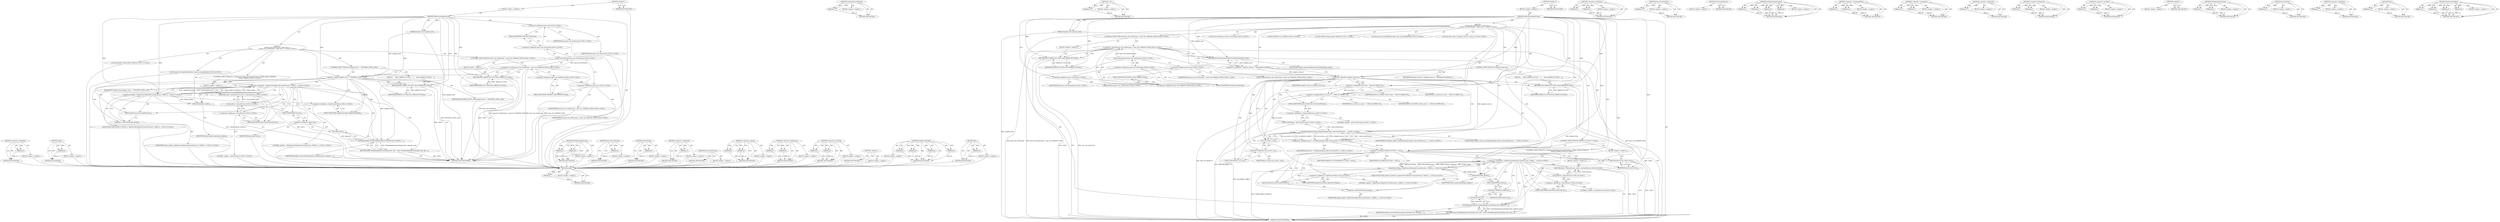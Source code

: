 digraph "Get" {
vulnerable_188 [label=<(METHOD,token)>];
vulnerable_189 [label=<(PARAM,p1)>];
vulnerable_190 [label=<(BLOCK,&lt;empty&gt;,&lt;empty&gt;)>];
vulnerable_191 [label=<(METHOD_RETURN,ANY)>];
vulnerable_141 [label=<(METHOD,GetIntegrityLevelString)>];
vulnerable_142 [label=<(PARAM,p1)>];
vulnerable_143 [label=<(BLOCK,&lt;empty&gt;,&lt;empty&gt;)>];
vulnerable_144 [label=<(METHOD_RETURN,ANY)>];
vulnerable_164 [label=<(METHOD,c_str)>];
vulnerable_165 [label=<(PARAM,p1)>];
vulnerable_166 [label=<(BLOCK,&lt;empty&gt;,&lt;empty&gt;)>];
vulnerable_167 [label=<(METHOD_RETURN,ANY)>];
vulnerable_6 [label=<(METHOD,&lt;global&gt;)<SUB>1</SUB>>];
vulnerable_7 [label=<(BLOCK,&lt;empty&gt;,&lt;empty&gt;)<SUB>1</SUB>>];
vulnerable_8 [label=<(METHOD,SetProcessIntegrityLevel)<SUB>1</SUB>>];
vulnerable_9 [label=<(PARAM,IntegrityLevel integrity_level)<SUB>1</SUB>>];
vulnerable_10 [label="<(BLOCK,{
   if (base::win::GetVersion() &lt; base::win::V...,{
   if (base::win::GetVersion() &lt; base::win::V...)<SUB>1</SUB>>"];
vulnerable_11 [label="<(CONTROL_STRUCTURE,IF,if (base::win::GetVersion() &lt; base::win::VERSION_VISTA))<SUB>2</SUB>>"];
vulnerable_12 [label="<(&lt;operator&gt;.lessThan,base::win::GetVersion() &lt; base::win::VERSION_VISTA)<SUB>2</SUB>>"];
vulnerable_13 [label="<(base.win.GetVersion,base::win::GetVersion())<SUB>2</SUB>>"];
vulnerable_14 [label="<(&lt;operator&gt;.fieldAccess,base::win::GetVersion)<SUB>2</SUB>>"];
vulnerable_15 [label="<(&lt;operator&gt;.fieldAccess,base::win)<SUB>2</SUB>>"];
vulnerable_16 [label="<(IDENTIFIER,base,base::win::GetVersion())<SUB>2</SUB>>"];
vulnerable_17 [label="<(IDENTIFIER,win,base::win::GetVersion())<SUB>2</SUB>>"];
vulnerable_18 [label=<(FIELD_IDENTIFIER,GetVersion,GetVersion)<SUB>2</SUB>>];
vulnerable_19 [label="<(&lt;operator&gt;.fieldAccess,base::win::VERSION_VISTA)<SUB>2</SUB>>"];
vulnerable_20 [label="<(&lt;operator&gt;.fieldAccess,base::win)<SUB>2</SUB>>"];
vulnerable_21 [label="<(IDENTIFIER,base,base::win::GetVersion() &lt; base::win::VERSION_VISTA)<SUB>2</SUB>>"];
vulnerable_22 [label="<(IDENTIFIER,win,base::win::GetVersion() &lt; base::win::VERSION_VISTA)<SUB>2</SUB>>"];
vulnerable_23 [label=<(FIELD_IDENTIFIER,VERSION_VISTA,VERSION_VISTA)<SUB>2</SUB>>];
vulnerable_24 [label=<(BLOCK,&lt;empty&gt;,&lt;empty&gt;)<SUB>3</SUB>>];
vulnerable_25 [label=<(RETURN,return ERROR_SUCCESS;,return ERROR_SUCCESS;)<SUB>3</SUB>>];
vulnerable_26 [label=<(IDENTIFIER,ERROR_SUCCESS,return ERROR_SUCCESS;)<SUB>3</SUB>>];
vulnerable_27 [label="<(LOCAL,const wchar_t* integrity_level_str: wchar_t*)<SUB>5</SUB>>"];
vulnerable_28 [label=<(&lt;operator&gt;.assignment,* integrity_level_str = GetIntegrityLevelString...)<SUB>5</SUB>>];
vulnerable_29 [label=<(IDENTIFIER,integrity_level_str,* integrity_level_str = GetIntegrityLevelString...)<SUB>5</SUB>>];
vulnerable_30 [label=<(GetIntegrityLevelString,GetIntegrityLevelString(integrity_level))<SUB>5</SUB>>];
vulnerable_31 [label=<(IDENTIFIER,integrity_level,GetIntegrityLevelString(integrity_level))<SUB>5</SUB>>];
vulnerable_32 [label=<(CONTROL_STRUCTURE,IF,if (!integrity_level_str))<SUB>6</SUB>>];
vulnerable_33 [label=<(&lt;operator&gt;.logicalNot,!integrity_level_str)<SUB>6</SUB>>];
vulnerable_34 [label=<(IDENTIFIER,integrity_level_str,!integrity_level_str)<SUB>6</SUB>>];
vulnerable_35 [label=<(BLOCK,{
     return ERROR_SUCCESS;
   },{
     return ERROR_SUCCESS;
   })<SUB>6</SUB>>];
vulnerable_36 [label=<(RETURN,return ERROR_SUCCESS;,return ERROR_SUCCESS;)<SUB>7</SUB>>];
vulnerable_37 [label=<(IDENTIFIER,ERROR_SUCCESS,return ERROR_SUCCESS;)<SUB>7</SUB>>];
vulnerable_38 [label="<(LOCAL,std.wstring ace_access: std.wstring)<SUB>10</SUB>>"];
vulnerable_39 [label=<(&lt;operator&gt;.assignment,ace_access = SDDL_NO_READ_UP)<SUB>10</SUB>>];
vulnerable_40 [label=<(IDENTIFIER,ace_access,ace_access = SDDL_NO_READ_UP)<SUB>10</SUB>>];
vulnerable_41 [label=<(IDENTIFIER,SDDL_NO_READ_UP,ace_access = SDDL_NO_READ_UP)<SUB>10</SUB>>];
vulnerable_42 [label=<(&lt;operator&gt;.assignmentPlus,ace_access += SDDL_NO_WRITE_UP)<SUB>11</SUB>>];
vulnerable_43 [label=<(IDENTIFIER,ace_access,ace_access += SDDL_NO_WRITE_UP)<SUB>11</SUB>>];
vulnerable_44 [label=<(IDENTIFIER,SDDL_NO_WRITE_UP,ace_access += SDDL_NO_WRITE_UP)<SUB>11</SUB>>];
vulnerable_45 [label="<(LOCAL,DWORD error: DWORD)<SUB>12</SUB>>"];
vulnerable_46 [label="<(&lt;operator&gt;.assignment,error = SetObjectIntegrityLabel(::GetCurrentPro...)<SUB>12</SUB>>"];
vulnerable_47 [label="<(IDENTIFIER,error,error = SetObjectIntegrityLabel(::GetCurrentPro...)<SUB>12</SUB>>"];
vulnerable_48 [label="<(SetObjectIntegrityLabel,SetObjectIntegrityLabel(::GetCurrentProcess(), ...)<SUB>12</SUB>>"];
vulnerable_49 [label="<(GetCurrentProcess,::GetCurrentProcess())<SUB>12</SUB>>"];
vulnerable_50 [label="<(&lt;operator&gt;.fieldAccess,::GetCurrentProcess)<SUB>12</SUB>>"];
vulnerable_51 [label="<(LITERAL,&lt;global&gt;,::GetCurrentProcess())<SUB>12</SUB>>"];
vulnerable_52 [label=<(FIELD_IDENTIFIER,GetCurrentProcess,GetCurrentProcess)<SUB>12</SUB>>];
vulnerable_53 [label="<(IDENTIFIER,SE_KERNEL_OBJECT,SetObjectIntegrityLabel(::GetCurrentProcess(), ...)<SUB>12</SUB>>"];
vulnerable_54 [label=<(c_str,ace_access.c_str())<SUB>13</SUB>>];
vulnerable_55 [label=<(&lt;operator&gt;.fieldAccess,ace_access.c_str)<SUB>13</SUB>>];
vulnerable_56 [label=<(IDENTIFIER,ace_access,ace_access.c_str())<SUB>13</SUB>>];
vulnerable_57 [label=<(FIELD_IDENTIFIER,c_str,c_str)<SUB>13</SUB>>];
vulnerable_58 [label="<(IDENTIFIER,integrity_level_str,SetObjectIntegrityLabel(::GetCurrentProcess(), ...)<SUB>14</SUB>>"];
vulnerable_59 [label=<(CONTROL_STRUCTURE,IF,if (ERROR_SUCCESS != error))<SUB>15</SUB>>];
vulnerable_60 [label=<(&lt;operator&gt;.notEquals,ERROR_SUCCESS != error)<SUB>15</SUB>>];
vulnerable_61 [label=<(IDENTIFIER,ERROR_SUCCESS,ERROR_SUCCESS != error)<SUB>15</SUB>>];
vulnerable_62 [label=<(IDENTIFIER,error,ERROR_SUCCESS != error)<SUB>15</SUB>>];
vulnerable_63 [label=<(BLOCK,&lt;empty&gt;,&lt;empty&gt;)<SUB>16</SUB>>];
vulnerable_64 [label=<(RETURN,return error;,return error;)<SUB>16</SUB>>];
vulnerable_65 [label=<(IDENTIFIER,error,return error;)<SUB>16</SUB>>];
vulnerable_66 [label="<(LOCAL,HANDLE token_handle: HANDLE)<SUB>17</SUB>>"];
vulnerable_67 [label="<(CONTROL_STRUCTURE,IF,if (!::OpenProcessToken(GetCurrentProcess(), TOKEN_ADJUST_DEFAULT,
                           &amp;token_handle)))<SUB>18</SUB>>"];
vulnerable_68 [label="<(&lt;operator&gt;.logicalNot,!::OpenProcessToken(GetCurrentProcess(), TOKEN_...)<SUB>18</SUB>>"];
vulnerable_69 [label="<(OpenProcessToken,::OpenProcessToken(GetCurrentProcess(), TOKEN_A...)<SUB>18</SUB>>"];
vulnerable_70 [label="<(&lt;operator&gt;.fieldAccess,::OpenProcessToken)<SUB>18</SUB>>"];
vulnerable_71 [label="<(LITERAL,&lt;global&gt;,::OpenProcessToken(GetCurrentProcess(), TOKEN_A...)<SUB>18</SUB>>"];
vulnerable_72 [label=<(FIELD_IDENTIFIER,OpenProcessToken,OpenProcessToken)<SUB>18</SUB>>];
vulnerable_73 [label=<(GetCurrentProcess,GetCurrentProcess())<SUB>18</SUB>>];
vulnerable_74 [label="<(IDENTIFIER,TOKEN_ADJUST_DEFAULT,::OpenProcessToken(GetCurrentProcess(), TOKEN_A...)<SUB>18</SUB>>"];
vulnerable_75 [label=<(&lt;operator&gt;.addressOf,&amp;token_handle)<SUB>19</SUB>>];
vulnerable_76 [label="<(IDENTIFIER,token_handle,::OpenProcessToken(GetCurrentProcess(), TOKEN_A...)<SUB>19</SUB>>"];
vulnerable_77 [label=<(BLOCK,&lt;empty&gt;,&lt;empty&gt;)<SUB>20</SUB>>];
vulnerable_78 [label="<(RETURN,return ::GetLastError();,return ::GetLastError();)<SUB>20</SUB>>"];
vulnerable_79 [label="<(GetLastError,::GetLastError())<SUB>20</SUB>>"];
vulnerable_80 [label="<(&lt;operator&gt;.fieldAccess,::GetLastError)<SUB>20</SUB>>"];
vulnerable_81 [label="<(LITERAL,&lt;global&gt;,::GetLastError())<SUB>20</SUB>>"];
vulnerable_82 [label=<(FIELD_IDENTIFIER,GetLastError,GetLastError)<SUB>20</SUB>>];
vulnerable_83 [label="<(LOCAL,base.win.ScopedHandle token: base.win.ScopedHandle)<SUB>22</SUB>>"];
vulnerable_84 [label=<(token,token(token_handle))<SUB>22</SUB>>];
vulnerable_85 [label=<(IDENTIFIER,token_handle,token(token_handle))<SUB>22</SUB>>];
vulnerable_86 [label=<(RETURN,return SetTokenIntegrityLevel(token.Get(), inte...,return SetTokenIntegrityLevel(token.Get(), inte...)<SUB>24</SUB>>];
vulnerable_87 [label=<(SetTokenIntegrityLevel,SetTokenIntegrityLevel(token.Get(), integrity_l...)<SUB>24</SUB>>];
vulnerable_88 [label=<(Get,token.Get())<SUB>24</SUB>>];
vulnerable_89 [label=<(&lt;operator&gt;.fieldAccess,token.Get)<SUB>24</SUB>>];
vulnerable_90 [label=<(IDENTIFIER,token,token.Get())<SUB>24</SUB>>];
vulnerable_91 [label=<(FIELD_IDENTIFIER,Get,Get)<SUB>24</SUB>>];
vulnerable_92 [label=<(IDENTIFIER,integrity_level,SetTokenIntegrityLevel(token.Get(), integrity_l...)<SUB>24</SUB>>];
vulnerable_93 [label=<(METHOD_RETURN,DWORD)<SUB>1</SUB>>];
vulnerable_95 [label=<(METHOD_RETURN,ANY)<SUB>1</SUB>>];
vulnerable_168 [label=<(METHOD,&lt;operator&gt;.notEquals)>];
vulnerable_169 [label=<(PARAM,p1)>];
vulnerable_170 [label=<(PARAM,p2)>];
vulnerable_171 [label=<(BLOCK,&lt;empty&gt;,&lt;empty&gt;)>];
vulnerable_172 [label=<(METHOD_RETURN,ANY)>];
vulnerable_127 [label=<(METHOD,base.win.GetVersion)>];
vulnerable_128 [label=<(PARAM,p1)>];
vulnerable_129 [label=<(BLOCK,&lt;empty&gt;,&lt;empty&gt;)>];
vulnerable_130 [label=<(METHOD_RETURN,ANY)>];
vulnerable_161 [label=<(METHOD,GetCurrentProcess)>];
vulnerable_162 [label=<(BLOCK,&lt;empty&gt;,&lt;empty&gt;)>];
vulnerable_163 [label=<(METHOD_RETURN,ANY)>];
vulnerable_154 [label=<(METHOD,SetObjectIntegrityLabel)>];
vulnerable_155 [label=<(PARAM,p1)>];
vulnerable_156 [label=<(PARAM,p2)>];
vulnerable_157 [label=<(PARAM,p3)>];
vulnerable_158 [label=<(PARAM,p4)>];
vulnerable_159 [label=<(BLOCK,&lt;empty&gt;,&lt;empty&gt;)>];
vulnerable_160 [label=<(METHOD_RETURN,ANY)>];
vulnerable_149 [label=<(METHOD,&lt;operator&gt;.assignmentPlus)>];
vulnerable_150 [label=<(PARAM,p1)>];
vulnerable_151 [label=<(PARAM,p2)>];
vulnerable_152 [label=<(BLOCK,&lt;empty&gt;,&lt;empty&gt;)>];
vulnerable_153 [label=<(METHOD_RETURN,ANY)>];
vulnerable_136 [label=<(METHOD,&lt;operator&gt;.assignment)>];
vulnerable_137 [label=<(PARAM,p1)>];
vulnerable_138 [label=<(PARAM,p2)>];
vulnerable_139 [label=<(BLOCK,&lt;empty&gt;,&lt;empty&gt;)>];
vulnerable_140 [label=<(METHOD_RETURN,ANY)>];
vulnerable_180 [label=<(METHOD,&lt;operator&gt;.addressOf)>];
vulnerable_181 [label=<(PARAM,p1)>];
vulnerable_182 [label=<(BLOCK,&lt;empty&gt;,&lt;empty&gt;)>];
vulnerable_183 [label=<(METHOD_RETURN,ANY)>];
vulnerable_131 [label=<(METHOD,&lt;operator&gt;.fieldAccess)>];
vulnerable_132 [label=<(PARAM,p1)>];
vulnerable_133 [label=<(PARAM,p2)>];
vulnerable_134 [label=<(BLOCK,&lt;empty&gt;,&lt;empty&gt;)>];
vulnerable_135 [label=<(METHOD_RETURN,ANY)>];
vulnerable_122 [label=<(METHOD,&lt;operator&gt;.lessThan)>];
vulnerable_123 [label=<(PARAM,p1)>];
vulnerable_124 [label=<(PARAM,p2)>];
vulnerable_125 [label=<(BLOCK,&lt;empty&gt;,&lt;empty&gt;)>];
vulnerable_126 [label=<(METHOD_RETURN,ANY)>];
vulnerable_116 [label=<(METHOD,&lt;global&gt;)<SUB>1</SUB>>];
vulnerable_117 [label=<(BLOCK,&lt;empty&gt;,&lt;empty&gt;)>];
vulnerable_118 [label=<(METHOD_RETURN,ANY)>];
vulnerable_192 [label=<(METHOD,SetTokenIntegrityLevel)>];
vulnerable_193 [label=<(PARAM,p1)>];
vulnerable_194 [label=<(PARAM,p2)>];
vulnerable_195 [label=<(BLOCK,&lt;empty&gt;,&lt;empty&gt;)>];
vulnerable_196 [label=<(METHOD_RETURN,ANY)>];
vulnerable_184 [label=<(METHOD,GetLastError)>];
vulnerable_185 [label=<(PARAM,p1)>];
vulnerable_186 [label=<(BLOCK,&lt;empty&gt;,&lt;empty&gt;)>];
vulnerable_187 [label=<(METHOD_RETURN,ANY)>];
vulnerable_145 [label=<(METHOD,&lt;operator&gt;.logicalNot)>];
vulnerable_146 [label=<(PARAM,p1)>];
vulnerable_147 [label=<(BLOCK,&lt;empty&gt;,&lt;empty&gt;)>];
vulnerable_148 [label=<(METHOD_RETURN,ANY)>];
vulnerable_197 [label=<(METHOD,Get)>];
vulnerable_198 [label=<(PARAM,p1)>];
vulnerable_199 [label=<(BLOCK,&lt;empty&gt;,&lt;empty&gt;)>];
vulnerable_200 [label=<(METHOD_RETURN,ANY)>];
vulnerable_173 [label=<(METHOD,OpenProcessToken)>];
vulnerable_174 [label=<(PARAM,p1)>];
vulnerable_175 [label=<(PARAM,p2)>];
vulnerable_176 [label=<(PARAM,p3)>];
vulnerable_177 [label=<(PARAM,p4)>];
vulnerable_178 [label=<(BLOCK,&lt;empty&gt;,&lt;empty&gt;)>];
vulnerable_179 [label=<(METHOD_RETURN,ANY)>];
fixed_105 [label=<(METHOD,&lt;operator&gt;.logicalNot)>];
fixed_106 [label=<(PARAM,p1)>];
fixed_107 [label=<(BLOCK,&lt;empty&gt;,&lt;empty&gt;)>];
fixed_108 [label=<(METHOD_RETURN,ANY)>];
fixed_127 [label=<(METHOD,token)>];
fixed_128 [label=<(PARAM,p1)>];
fixed_129 [label=<(BLOCK,&lt;empty&gt;,&lt;empty&gt;)>];
fixed_130 [label=<(METHOD_RETURN,ANY)>];
fixed_6 [label=<(METHOD,&lt;global&gt;)<SUB>1</SUB>>];
fixed_7 [label=<(BLOCK,&lt;empty&gt;,&lt;empty&gt;)<SUB>1</SUB>>];
fixed_8 [label=<(METHOD,SetProcessIntegrityLevel)<SUB>1</SUB>>];
fixed_9 [label=<(PARAM,IntegrityLevel integrity_level)<SUB>1</SUB>>];
fixed_10 [label="<(BLOCK,{
   if (base::win::GetVersion() &lt; base::win::V...,{
   if (base::win::GetVersion() &lt; base::win::V...)<SUB>1</SUB>>"];
fixed_11 [label="<(CONTROL_STRUCTURE,IF,if (base::win::GetVersion() &lt; base::win::VERSION_VISTA))<SUB>2</SUB>>"];
fixed_12 [label="<(&lt;operator&gt;.lessThan,base::win::GetVersion() &lt; base::win::VERSION_VISTA)<SUB>2</SUB>>"];
fixed_13 [label="<(base.win.GetVersion,base::win::GetVersion())<SUB>2</SUB>>"];
fixed_14 [label="<(&lt;operator&gt;.fieldAccess,base::win::GetVersion)<SUB>2</SUB>>"];
fixed_15 [label="<(&lt;operator&gt;.fieldAccess,base::win)<SUB>2</SUB>>"];
fixed_16 [label="<(IDENTIFIER,base,base::win::GetVersion())<SUB>2</SUB>>"];
fixed_17 [label="<(IDENTIFIER,win,base::win::GetVersion())<SUB>2</SUB>>"];
fixed_18 [label=<(FIELD_IDENTIFIER,GetVersion,GetVersion)<SUB>2</SUB>>];
fixed_19 [label="<(&lt;operator&gt;.fieldAccess,base::win::VERSION_VISTA)<SUB>2</SUB>>"];
fixed_20 [label="<(&lt;operator&gt;.fieldAccess,base::win)<SUB>2</SUB>>"];
fixed_21 [label="<(IDENTIFIER,base,base::win::GetVersion() &lt; base::win::VERSION_VISTA)<SUB>2</SUB>>"];
fixed_22 [label="<(IDENTIFIER,win,base::win::GetVersion() &lt; base::win::VERSION_VISTA)<SUB>2</SUB>>"];
fixed_23 [label=<(FIELD_IDENTIFIER,VERSION_VISTA,VERSION_VISTA)<SUB>2</SUB>>];
fixed_24 [label=<(BLOCK,&lt;empty&gt;,&lt;empty&gt;)<SUB>3</SUB>>];
fixed_25 [label=<(RETURN,return ERROR_SUCCESS;,return ERROR_SUCCESS;)<SUB>3</SUB>>];
fixed_26 [label=<(IDENTIFIER,ERROR_SUCCESS,return ERROR_SUCCESS;)<SUB>3</SUB>>];
fixed_27 [label=<(CONTROL_STRUCTURE,IF,if (integrity_level == INTEGRITY_LEVEL_LAST))<SUB>7</SUB>>];
fixed_28 [label=<(&lt;operator&gt;.equals,integrity_level == INTEGRITY_LEVEL_LAST)<SUB>7</SUB>>];
fixed_29 [label=<(IDENTIFIER,integrity_level,integrity_level == INTEGRITY_LEVEL_LAST)<SUB>7</SUB>>];
fixed_30 [label=<(IDENTIFIER,INTEGRITY_LEVEL_LAST,integrity_level == INTEGRITY_LEVEL_LAST)<SUB>7</SUB>>];
fixed_31 [label=<(BLOCK,{
     return ERROR_SUCCESS;
   },{
     return ERROR_SUCCESS;
   })<SUB>7</SUB>>];
fixed_32 [label=<(RETURN,return ERROR_SUCCESS;,return ERROR_SUCCESS;)<SUB>8</SUB>>];
fixed_33 [label=<(IDENTIFIER,ERROR_SUCCESS,return ERROR_SUCCESS;)<SUB>8</SUB>>];
fixed_34 [label="<(LOCAL,HANDLE token_handle: HANDLE)<SUB>11</SUB>>"];
fixed_35 [label="<(CONTROL_STRUCTURE,IF,if (!::OpenProcessToken(GetCurrentProcess(), TOKEN_ADJUST_DEFAULT,
                           &amp;token_handle)))<SUB>12</SUB>>"];
fixed_36 [label="<(&lt;operator&gt;.logicalNot,!::OpenProcessToken(GetCurrentProcess(), TOKEN_...)<SUB>12</SUB>>"];
fixed_37 [label="<(OpenProcessToken,::OpenProcessToken(GetCurrentProcess(), TOKEN_A...)<SUB>12</SUB>>"];
fixed_38 [label="<(&lt;operator&gt;.fieldAccess,::OpenProcessToken)<SUB>12</SUB>>"];
fixed_39 [label="<(LITERAL,&lt;global&gt;,::OpenProcessToken(GetCurrentProcess(), TOKEN_A...)<SUB>12</SUB>>"];
fixed_40 [label=<(FIELD_IDENTIFIER,OpenProcessToken,OpenProcessToken)<SUB>12</SUB>>];
fixed_41 [label=<(GetCurrentProcess,GetCurrentProcess())<SUB>12</SUB>>];
fixed_42 [label="<(IDENTIFIER,TOKEN_ADJUST_DEFAULT,::OpenProcessToken(GetCurrentProcess(), TOKEN_A...)<SUB>12</SUB>>"];
fixed_43 [label=<(&lt;operator&gt;.addressOf,&amp;token_handle)<SUB>13</SUB>>];
fixed_44 [label="<(IDENTIFIER,token_handle,::OpenProcessToken(GetCurrentProcess(), TOKEN_A...)<SUB>13</SUB>>"];
fixed_45 [label=<(BLOCK,&lt;empty&gt;,&lt;empty&gt;)<SUB>14</SUB>>];
fixed_46 [label="<(RETURN,return ::GetLastError();,return ::GetLastError();)<SUB>14</SUB>>"];
fixed_47 [label="<(GetLastError,::GetLastError())<SUB>14</SUB>>"];
fixed_48 [label="<(&lt;operator&gt;.fieldAccess,::GetLastError)<SUB>14</SUB>>"];
fixed_49 [label="<(LITERAL,&lt;global&gt;,::GetLastError())<SUB>14</SUB>>"];
fixed_50 [label=<(FIELD_IDENTIFIER,GetLastError,GetLastError)<SUB>14</SUB>>];
fixed_51 [label="<(LOCAL,base.win.ScopedHandle token: base.win.ScopedHandle)<SUB>16</SUB>>"];
fixed_52 [label=<(token,token(token_handle))<SUB>16</SUB>>];
fixed_53 [label=<(IDENTIFIER,token_handle,token(token_handle))<SUB>16</SUB>>];
fixed_54 [label=<(RETURN,return SetTokenIntegrityLevel(token.Get(), inte...,return SetTokenIntegrityLevel(token.Get(), inte...)<SUB>18</SUB>>];
fixed_55 [label=<(SetTokenIntegrityLevel,SetTokenIntegrityLevel(token.Get(), integrity_l...)<SUB>18</SUB>>];
fixed_56 [label=<(Get,token.Get())<SUB>18</SUB>>];
fixed_57 [label=<(&lt;operator&gt;.fieldAccess,token.Get)<SUB>18</SUB>>];
fixed_58 [label=<(IDENTIFIER,token,token.Get())<SUB>18</SUB>>];
fixed_59 [label=<(FIELD_IDENTIFIER,Get,Get)<SUB>18</SUB>>];
fixed_60 [label=<(IDENTIFIER,integrity_level,SetTokenIntegrityLevel(token.Get(), integrity_l...)<SUB>18</SUB>>];
fixed_61 [label=<(METHOD_RETURN,DWORD)<SUB>1</SUB>>];
fixed_63 [label=<(METHOD_RETURN,ANY)<SUB>1</SUB>>];
fixed_131 [label=<(METHOD,SetTokenIntegrityLevel)>];
fixed_132 [label=<(PARAM,p1)>];
fixed_133 [label=<(PARAM,p2)>];
fixed_134 [label=<(BLOCK,&lt;empty&gt;,&lt;empty&gt;)>];
fixed_135 [label=<(METHOD_RETURN,ANY)>];
fixed_91 [label=<(METHOD,base.win.GetVersion)>];
fixed_92 [label=<(PARAM,p1)>];
fixed_93 [label=<(BLOCK,&lt;empty&gt;,&lt;empty&gt;)>];
fixed_94 [label=<(METHOD_RETURN,ANY)>];
fixed_123 [label=<(METHOD,GetLastError)>];
fixed_124 [label=<(PARAM,p1)>];
fixed_125 [label=<(BLOCK,&lt;empty&gt;,&lt;empty&gt;)>];
fixed_126 [label=<(METHOD_RETURN,ANY)>];
fixed_119 [label=<(METHOD,&lt;operator&gt;.addressOf)>];
fixed_120 [label=<(PARAM,p1)>];
fixed_121 [label=<(BLOCK,&lt;empty&gt;,&lt;empty&gt;)>];
fixed_122 [label=<(METHOD_RETURN,ANY)>];
fixed_116 [label=<(METHOD,GetCurrentProcess)>];
fixed_117 [label=<(BLOCK,&lt;empty&gt;,&lt;empty&gt;)>];
fixed_118 [label=<(METHOD_RETURN,ANY)>];
fixed_100 [label=<(METHOD,&lt;operator&gt;.equals)>];
fixed_101 [label=<(PARAM,p1)>];
fixed_102 [label=<(PARAM,p2)>];
fixed_103 [label=<(BLOCK,&lt;empty&gt;,&lt;empty&gt;)>];
fixed_104 [label=<(METHOD_RETURN,ANY)>];
fixed_95 [label=<(METHOD,&lt;operator&gt;.fieldAccess)>];
fixed_96 [label=<(PARAM,p1)>];
fixed_97 [label=<(PARAM,p2)>];
fixed_98 [label=<(BLOCK,&lt;empty&gt;,&lt;empty&gt;)>];
fixed_99 [label=<(METHOD_RETURN,ANY)>];
fixed_86 [label=<(METHOD,&lt;operator&gt;.lessThan)>];
fixed_87 [label=<(PARAM,p1)>];
fixed_88 [label=<(PARAM,p2)>];
fixed_89 [label=<(BLOCK,&lt;empty&gt;,&lt;empty&gt;)>];
fixed_90 [label=<(METHOD_RETURN,ANY)>];
fixed_80 [label=<(METHOD,&lt;global&gt;)<SUB>1</SUB>>];
fixed_81 [label=<(BLOCK,&lt;empty&gt;,&lt;empty&gt;)>];
fixed_82 [label=<(METHOD_RETURN,ANY)>];
fixed_109 [label=<(METHOD,OpenProcessToken)>];
fixed_110 [label=<(PARAM,p1)>];
fixed_111 [label=<(PARAM,p2)>];
fixed_112 [label=<(PARAM,p3)>];
fixed_113 [label=<(PARAM,p4)>];
fixed_114 [label=<(BLOCK,&lt;empty&gt;,&lt;empty&gt;)>];
fixed_115 [label=<(METHOD_RETURN,ANY)>];
fixed_136 [label=<(METHOD,Get)>];
fixed_137 [label=<(PARAM,p1)>];
fixed_138 [label=<(BLOCK,&lt;empty&gt;,&lt;empty&gt;)>];
fixed_139 [label=<(METHOD_RETURN,ANY)>];
vulnerable_188 -> vulnerable_189  [key=0, label="AST: "];
vulnerable_188 -> vulnerable_189  [key=1, label="DDG: "];
vulnerable_188 -> vulnerable_190  [key=0, label="AST: "];
vulnerable_188 -> vulnerable_191  [key=0, label="AST: "];
vulnerable_188 -> vulnerable_191  [key=1, label="CFG: "];
vulnerable_189 -> vulnerable_191  [key=0, label="DDG: p1"];
vulnerable_141 -> vulnerable_142  [key=0, label="AST: "];
vulnerable_141 -> vulnerable_142  [key=1, label="DDG: "];
vulnerable_141 -> vulnerable_143  [key=0, label="AST: "];
vulnerable_141 -> vulnerable_144  [key=0, label="AST: "];
vulnerable_141 -> vulnerable_144  [key=1, label="CFG: "];
vulnerable_142 -> vulnerable_144  [key=0, label="DDG: p1"];
vulnerable_164 -> vulnerable_165  [key=0, label="AST: "];
vulnerable_164 -> vulnerable_165  [key=1, label="DDG: "];
vulnerable_164 -> vulnerable_166  [key=0, label="AST: "];
vulnerable_164 -> vulnerable_167  [key=0, label="AST: "];
vulnerable_164 -> vulnerable_167  [key=1, label="CFG: "];
vulnerable_165 -> vulnerable_167  [key=0, label="DDG: p1"];
vulnerable_6 -> vulnerable_7  [key=0, label="AST: "];
vulnerable_6 -> vulnerable_95  [key=0, label="AST: "];
vulnerable_6 -> vulnerable_95  [key=1, label="CFG: "];
vulnerable_7 -> vulnerable_8  [key=0, label="AST: "];
vulnerable_8 -> vulnerable_9  [key=0, label="AST: "];
vulnerable_8 -> vulnerable_9  [key=1, label="DDG: "];
vulnerable_8 -> vulnerable_10  [key=0, label="AST: "];
vulnerable_8 -> vulnerable_93  [key=0, label="AST: "];
vulnerable_8 -> vulnerable_15  [key=0, label="CFG: "];
vulnerable_8 -> vulnerable_39  [key=0, label="DDG: "];
vulnerable_8 -> vulnerable_42  [key=0, label="DDG: "];
vulnerable_8 -> vulnerable_84  [key=0, label="DDG: "];
vulnerable_8 -> vulnerable_25  [key=0, label="DDG: "];
vulnerable_8 -> vulnerable_30  [key=0, label="DDG: "];
vulnerable_8 -> vulnerable_33  [key=0, label="DDG: "];
vulnerable_8 -> vulnerable_36  [key=0, label="DDG: "];
vulnerable_8 -> vulnerable_48  [key=0, label="DDG: "];
vulnerable_8 -> vulnerable_60  [key=0, label="DDG: "];
vulnerable_8 -> vulnerable_87  [key=0, label="DDG: "];
vulnerable_8 -> vulnerable_26  [key=0, label="DDG: "];
vulnerable_8 -> vulnerable_37  [key=0, label="DDG: "];
vulnerable_8 -> vulnerable_65  [key=0, label="DDG: "];
vulnerable_8 -> vulnerable_69  [key=0, label="DDG: "];
vulnerable_9 -> vulnerable_93  [key=0, label="DDG: integrity_level"];
vulnerable_9 -> vulnerable_30  [key=0, label="DDG: integrity_level"];
vulnerable_10 -> vulnerable_11  [key=0, label="AST: "];
vulnerable_10 -> vulnerable_27  [key=0, label="AST: "];
vulnerable_10 -> vulnerable_28  [key=0, label="AST: "];
vulnerable_10 -> vulnerable_32  [key=0, label="AST: "];
vulnerable_10 -> vulnerable_38  [key=0, label="AST: "];
vulnerable_10 -> vulnerable_39  [key=0, label="AST: "];
vulnerable_10 -> vulnerable_42  [key=0, label="AST: "];
vulnerable_10 -> vulnerable_45  [key=0, label="AST: "];
vulnerable_10 -> vulnerable_46  [key=0, label="AST: "];
vulnerable_10 -> vulnerable_59  [key=0, label="AST: "];
vulnerable_10 -> vulnerable_66  [key=0, label="AST: "];
vulnerable_10 -> vulnerable_67  [key=0, label="AST: "];
vulnerable_10 -> vulnerable_83  [key=0, label="AST: "];
vulnerable_10 -> vulnerable_84  [key=0, label="AST: "];
vulnerable_10 -> vulnerable_86  [key=0, label="AST: "];
vulnerable_11 -> vulnerable_12  [key=0, label="AST: "];
vulnerable_11 -> vulnerable_24  [key=0, label="AST: "];
vulnerable_12 -> vulnerable_13  [key=0, label="AST: "];
vulnerable_12 -> vulnerable_19  [key=0, label="AST: "];
vulnerable_12 -> vulnerable_25  [key=0, label="CFG: "];
vulnerable_12 -> vulnerable_25  [key=1, label="CDG: "];
vulnerable_12 -> vulnerable_30  [key=0, label="CFG: "];
vulnerable_12 -> vulnerable_30  [key=1, label="CDG: "];
vulnerable_12 -> vulnerable_93  [key=0, label="DDG: base::win::GetVersion()"];
vulnerable_12 -> vulnerable_93  [key=1, label="DDG: base::win::VERSION_VISTA"];
vulnerable_12 -> vulnerable_93  [key=2, label="DDG: base::win::GetVersion() &lt; base::win::VERSION_VISTA"];
vulnerable_12 -> vulnerable_28  [key=0, label="CDG: "];
vulnerable_12 -> vulnerable_33  [key=0, label="CDG: "];
vulnerable_13 -> vulnerable_14  [key=0, label="AST: "];
vulnerable_13 -> vulnerable_20  [key=0, label="CFG: "];
vulnerable_13 -> vulnerable_93  [key=0, label="DDG: base::win::GetVersion"];
vulnerable_13 -> vulnerable_12  [key=0, label="DDG: base::win::GetVersion"];
vulnerable_14 -> vulnerable_15  [key=0, label="AST: "];
vulnerable_14 -> vulnerable_18  [key=0, label="AST: "];
vulnerable_14 -> vulnerable_13  [key=0, label="CFG: "];
vulnerable_15 -> vulnerable_16  [key=0, label="AST: "];
vulnerable_15 -> vulnerable_17  [key=0, label="AST: "];
vulnerable_15 -> vulnerable_18  [key=0, label="CFG: "];
vulnerable_18 -> vulnerable_14  [key=0, label="CFG: "];
vulnerable_19 -> vulnerable_20  [key=0, label="AST: "];
vulnerable_19 -> vulnerable_23  [key=0, label="AST: "];
vulnerable_19 -> vulnerable_12  [key=0, label="CFG: "];
vulnerable_20 -> vulnerable_21  [key=0, label="AST: "];
vulnerable_20 -> vulnerable_22  [key=0, label="AST: "];
vulnerable_20 -> vulnerable_23  [key=0, label="CFG: "];
vulnerable_23 -> vulnerable_19  [key=0, label="CFG: "];
vulnerable_24 -> vulnerable_25  [key=0, label="AST: "];
vulnerable_25 -> vulnerable_26  [key=0, label="AST: "];
vulnerable_25 -> vulnerable_93  [key=0, label="CFG: "];
vulnerable_25 -> vulnerable_93  [key=1, label="DDG: &lt;RET&gt;"];
vulnerable_26 -> vulnerable_25  [key=0, label="DDG: ERROR_SUCCESS"];
vulnerable_28 -> vulnerable_29  [key=0, label="AST: "];
vulnerable_28 -> vulnerable_30  [key=0, label="AST: "];
vulnerable_28 -> vulnerable_33  [key=0, label="CFG: "];
vulnerable_28 -> vulnerable_33  [key=1, label="DDG: integrity_level_str"];
vulnerable_30 -> vulnerable_31  [key=0, label="AST: "];
vulnerable_30 -> vulnerable_28  [key=0, label="CFG: "];
vulnerable_30 -> vulnerable_28  [key=1, label="DDG: integrity_level"];
vulnerable_30 -> vulnerable_87  [key=0, label="DDG: integrity_level"];
vulnerable_32 -> vulnerable_33  [key=0, label="AST: "];
vulnerable_32 -> vulnerable_35  [key=0, label="AST: "];
vulnerable_33 -> vulnerable_34  [key=0, label="AST: "];
vulnerable_33 -> vulnerable_36  [key=0, label="CFG: "];
vulnerable_33 -> vulnerable_36  [key=1, label="CDG: "];
vulnerable_33 -> vulnerable_39  [key=0, label="CFG: "];
vulnerable_33 -> vulnerable_39  [key=1, label="CDG: "];
vulnerable_33 -> vulnerable_48  [key=0, label="DDG: integrity_level_str"];
vulnerable_33 -> vulnerable_48  [key=1, label="CDG: "];
vulnerable_33 -> vulnerable_49  [key=0, label="CDG: "];
vulnerable_33 -> vulnerable_60  [key=0, label="CDG: "];
vulnerable_33 -> vulnerable_42  [key=0, label="CDG: "];
vulnerable_33 -> vulnerable_57  [key=0, label="CDG: "];
vulnerable_33 -> vulnerable_52  [key=0, label="CDG: "];
vulnerable_33 -> vulnerable_46  [key=0, label="CDG: "];
vulnerable_33 -> vulnerable_50  [key=0, label="CDG: "];
vulnerable_33 -> vulnerable_54  [key=0, label="CDG: "];
vulnerable_33 -> vulnerable_55  [key=0, label="CDG: "];
vulnerable_35 -> vulnerable_36  [key=0, label="AST: "];
vulnerable_36 -> vulnerable_37  [key=0, label="AST: "];
vulnerable_36 -> vulnerable_93  [key=0, label="CFG: "];
vulnerable_36 -> vulnerable_93  [key=1, label="DDG: &lt;RET&gt;"];
vulnerable_37 -> vulnerable_36  [key=0, label="DDG: ERROR_SUCCESS"];
vulnerable_39 -> vulnerable_40  [key=0, label="AST: "];
vulnerable_39 -> vulnerable_41  [key=0, label="AST: "];
vulnerable_39 -> vulnerable_42  [key=0, label="CFG: "];
vulnerable_39 -> vulnerable_42  [key=1, label="DDG: ace_access"];
vulnerable_39 -> vulnerable_93  [key=0, label="DDG: SDDL_NO_READ_UP"];
vulnerable_42 -> vulnerable_43  [key=0, label="AST: "];
vulnerable_42 -> vulnerable_44  [key=0, label="AST: "];
vulnerable_42 -> vulnerable_52  [key=0, label="CFG: "];
vulnerable_42 -> vulnerable_93  [key=0, label="DDG: SDDL_NO_WRITE_UP"];
vulnerable_42 -> vulnerable_54  [key=0, label="DDG: ace_access"];
vulnerable_46 -> vulnerable_47  [key=0, label="AST: "];
vulnerable_46 -> vulnerable_48  [key=0, label="AST: "];
vulnerable_46 -> vulnerable_60  [key=0, label="CFG: "];
vulnerable_46 -> vulnerable_60  [key=1, label="DDG: error"];
vulnerable_48 -> vulnerable_49  [key=0, label="AST: "];
vulnerable_48 -> vulnerable_53  [key=0, label="AST: "];
vulnerable_48 -> vulnerable_54  [key=0, label="AST: "];
vulnerable_48 -> vulnerable_58  [key=0, label="AST: "];
vulnerable_48 -> vulnerable_46  [key=0, label="CFG: "];
vulnerable_48 -> vulnerable_46  [key=1, label="DDG: ::GetCurrentProcess()"];
vulnerable_48 -> vulnerable_46  [key=2, label="DDG: SE_KERNEL_OBJECT"];
vulnerable_48 -> vulnerable_46  [key=3, label="DDG: ace_access.c_str()"];
vulnerable_48 -> vulnerable_46  [key=4, label="DDG: integrity_level_str"];
vulnerable_48 -> vulnerable_93  [key=0, label="DDG: SE_KERNEL_OBJECT"];
vulnerable_49 -> vulnerable_50  [key=0, label="AST: "];
vulnerable_49 -> vulnerable_57  [key=0, label="CFG: "];
vulnerable_49 -> vulnerable_48  [key=0, label="DDG: ::GetCurrentProcess"];
vulnerable_50 -> vulnerable_51  [key=0, label="AST: "];
vulnerable_50 -> vulnerable_52  [key=0, label="AST: "];
vulnerable_50 -> vulnerable_49  [key=0, label="CFG: "];
vulnerable_52 -> vulnerable_50  [key=0, label="CFG: "];
vulnerable_54 -> vulnerable_55  [key=0, label="AST: "];
vulnerable_54 -> vulnerable_48  [key=0, label="CFG: "];
vulnerable_54 -> vulnerable_48  [key=1, label="DDG: ace_access.c_str"];
vulnerable_55 -> vulnerable_56  [key=0, label="AST: "];
vulnerable_55 -> vulnerable_57  [key=0, label="AST: "];
vulnerable_55 -> vulnerable_54  [key=0, label="CFG: "];
vulnerable_57 -> vulnerable_55  [key=0, label="CFG: "];
vulnerable_59 -> vulnerable_60  [key=0, label="AST: "];
vulnerable_59 -> vulnerable_63  [key=0, label="AST: "];
vulnerable_60 -> vulnerable_61  [key=0, label="AST: "];
vulnerable_60 -> vulnerable_62  [key=0, label="AST: "];
vulnerable_60 -> vulnerable_64  [key=0, label="CFG: "];
vulnerable_60 -> vulnerable_64  [key=1, label="CDG: "];
vulnerable_60 -> vulnerable_72  [key=0, label="CFG: "];
vulnerable_60 -> vulnerable_72  [key=1, label="CDG: "];
vulnerable_60 -> vulnerable_65  [key=0, label="DDG: error"];
vulnerable_60 -> vulnerable_68  [key=0, label="CDG: "];
vulnerable_60 -> vulnerable_73  [key=0, label="CDG: "];
vulnerable_60 -> vulnerable_75  [key=0, label="CDG: "];
vulnerable_60 -> vulnerable_69  [key=0, label="CDG: "];
vulnerable_60 -> vulnerable_70  [key=0, label="CDG: "];
vulnerable_63 -> vulnerable_64  [key=0, label="AST: "];
vulnerable_64 -> vulnerable_65  [key=0, label="AST: "];
vulnerable_64 -> vulnerable_93  [key=0, label="CFG: "];
vulnerable_64 -> vulnerable_93  [key=1, label="DDG: &lt;RET&gt;"];
vulnerable_65 -> vulnerable_64  [key=0, label="DDG: error"];
vulnerable_67 -> vulnerable_68  [key=0, label="AST: "];
vulnerable_67 -> vulnerable_77  [key=0, label="AST: "];
vulnerable_68 -> vulnerable_69  [key=0, label="AST: "];
vulnerable_68 -> vulnerable_82  [key=0, label="CFG: "];
vulnerable_68 -> vulnerable_82  [key=1, label="CDG: "];
vulnerable_68 -> vulnerable_84  [key=0, label="CFG: "];
vulnerable_68 -> vulnerable_84  [key=1, label="CDG: "];
vulnerable_68 -> vulnerable_89  [key=0, label="CDG: "];
vulnerable_68 -> vulnerable_87  [key=0, label="CDG: "];
vulnerable_68 -> vulnerable_91  [key=0, label="CDG: "];
vulnerable_68 -> vulnerable_79  [key=0, label="CDG: "];
vulnerable_68 -> vulnerable_80  [key=0, label="CDG: "];
vulnerable_68 -> vulnerable_88  [key=0, label="CDG: "];
vulnerable_68 -> vulnerable_78  [key=0, label="CDG: "];
vulnerable_68 -> vulnerable_86  [key=0, label="CDG: "];
vulnerable_69 -> vulnerable_70  [key=0, label="AST: "];
vulnerable_69 -> vulnerable_73  [key=0, label="AST: "];
vulnerable_69 -> vulnerable_74  [key=0, label="AST: "];
vulnerable_69 -> vulnerable_75  [key=0, label="AST: "];
vulnerable_69 -> vulnerable_68  [key=0, label="CFG: "];
vulnerable_69 -> vulnerable_68  [key=1, label="DDG: ::OpenProcessToken"];
vulnerable_69 -> vulnerable_68  [key=2, label="DDG: GetCurrentProcess()"];
vulnerable_69 -> vulnerable_68  [key=3, label="DDG: TOKEN_ADJUST_DEFAULT"];
vulnerable_69 -> vulnerable_68  [key=4, label="DDG: &amp;token_handle"];
vulnerable_69 -> vulnerable_93  [key=0, label="DDG: TOKEN_ADJUST_DEFAULT"];
vulnerable_69 -> vulnerable_84  [key=0, label="DDG: &amp;token_handle"];
vulnerable_70 -> vulnerable_71  [key=0, label="AST: "];
vulnerable_70 -> vulnerable_72  [key=0, label="AST: "];
vulnerable_70 -> vulnerable_73  [key=0, label="CFG: "];
vulnerable_72 -> vulnerable_70  [key=0, label="CFG: "];
vulnerable_73 -> vulnerable_75  [key=0, label="CFG: "];
vulnerable_75 -> vulnerable_76  [key=0, label="AST: "];
vulnerable_75 -> vulnerable_69  [key=0, label="CFG: "];
vulnerable_77 -> vulnerable_78  [key=0, label="AST: "];
vulnerable_78 -> vulnerable_79  [key=0, label="AST: "];
vulnerable_78 -> vulnerable_93  [key=0, label="CFG: "];
vulnerable_78 -> vulnerable_93  [key=1, label="DDG: &lt;RET&gt;"];
vulnerable_79 -> vulnerable_80  [key=0, label="AST: "];
vulnerable_79 -> vulnerable_78  [key=0, label="CFG: "];
vulnerable_79 -> vulnerable_78  [key=1, label="DDG: ::GetLastError()"];
vulnerable_80 -> vulnerable_81  [key=0, label="AST: "];
vulnerable_80 -> vulnerable_82  [key=0, label="AST: "];
vulnerable_80 -> vulnerable_79  [key=0, label="CFG: "];
vulnerable_82 -> vulnerable_80  [key=0, label="CFG: "];
vulnerable_84 -> vulnerable_85  [key=0, label="AST: "];
vulnerable_84 -> vulnerable_91  [key=0, label="CFG: "];
vulnerable_86 -> vulnerable_87  [key=0, label="AST: "];
vulnerable_86 -> vulnerable_93  [key=0, label="CFG: "];
vulnerable_86 -> vulnerable_93  [key=1, label="DDG: &lt;RET&gt;"];
vulnerable_87 -> vulnerable_88  [key=0, label="AST: "];
vulnerable_87 -> vulnerable_92  [key=0, label="AST: "];
vulnerable_87 -> vulnerable_86  [key=0, label="CFG: "];
vulnerable_87 -> vulnerable_86  [key=1, label="DDG: SetTokenIntegrityLevel(token.Get(), integrity_level)"];
vulnerable_88 -> vulnerable_89  [key=0, label="AST: "];
vulnerable_88 -> vulnerable_87  [key=0, label="CFG: "];
vulnerable_88 -> vulnerable_87  [key=1, label="DDG: token.Get"];
vulnerable_89 -> vulnerable_90  [key=0, label="AST: "];
vulnerable_89 -> vulnerable_91  [key=0, label="AST: "];
vulnerable_89 -> vulnerable_88  [key=0, label="CFG: "];
vulnerable_91 -> vulnerable_89  [key=0, label="CFG: "];
vulnerable_168 -> vulnerable_169  [key=0, label="AST: "];
vulnerable_168 -> vulnerable_169  [key=1, label="DDG: "];
vulnerable_168 -> vulnerable_171  [key=0, label="AST: "];
vulnerable_168 -> vulnerable_170  [key=0, label="AST: "];
vulnerable_168 -> vulnerable_170  [key=1, label="DDG: "];
vulnerable_168 -> vulnerable_172  [key=0, label="AST: "];
vulnerable_168 -> vulnerable_172  [key=1, label="CFG: "];
vulnerable_169 -> vulnerable_172  [key=0, label="DDG: p1"];
vulnerable_170 -> vulnerable_172  [key=0, label="DDG: p2"];
vulnerable_127 -> vulnerable_128  [key=0, label="AST: "];
vulnerable_127 -> vulnerable_128  [key=1, label="DDG: "];
vulnerable_127 -> vulnerable_129  [key=0, label="AST: "];
vulnerable_127 -> vulnerable_130  [key=0, label="AST: "];
vulnerable_127 -> vulnerable_130  [key=1, label="CFG: "];
vulnerable_128 -> vulnerable_130  [key=0, label="DDG: p1"];
vulnerable_161 -> vulnerable_162  [key=0, label="AST: "];
vulnerable_161 -> vulnerable_163  [key=0, label="AST: "];
vulnerable_161 -> vulnerable_163  [key=1, label="CFG: "];
vulnerable_154 -> vulnerable_155  [key=0, label="AST: "];
vulnerable_154 -> vulnerable_155  [key=1, label="DDG: "];
vulnerable_154 -> vulnerable_159  [key=0, label="AST: "];
vulnerable_154 -> vulnerable_156  [key=0, label="AST: "];
vulnerable_154 -> vulnerable_156  [key=1, label="DDG: "];
vulnerable_154 -> vulnerable_160  [key=0, label="AST: "];
vulnerable_154 -> vulnerable_160  [key=1, label="CFG: "];
vulnerable_154 -> vulnerable_157  [key=0, label="AST: "];
vulnerable_154 -> vulnerable_157  [key=1, label="DDG: "];
vulnerable_154 -> vulnerable_158  [key=0, label="AST: "];
vulnerable_154 -> vulnerable_158  [key=1, label="DDG: "];
vulnerable_155 -> vulnerable_160  [key=0, label="DDG: p1"];
vulnerable_156 -> vulnerable_160  [key=0, label="DDG: p2"];
vulnerable_157 -> vulnerable_160  [key=0, label="DDG: p3"];
vulnerable_158 -> vulnerable_160  [key=0, label="DDG: p4"];
vulnerable_149 -> vulnerable_150  [key=0, label="AST: "];
vulnerable_149 -> vulnerable_150  [key=1, label="DDG: "];
vulnerable_149 -> vulnerable_152  [key=0, label="AST: "];
vulnerable_149 -> vulnerable_151  [key=0, label="AST: "];
vulnerable_149 -> vulnerable_151  [key=1, label="DDG: "];
vulnerable_149 -> vulnerable_153  [key=0, label="AST: "];
vulnerable_149 -> vulnerable_153  [key=1, label="CFG: "];
vulnerable_150 -> vulnerable_153  [key=0, label="DDG: p1"];
vulnerable_151 -> vulnerable_153  [key=0, label="DDG: p2"];
vulnerable_136 -> vulnerable_137  [key=0, label="AST: "];
vulnerable_136 -> vulnerable_137  [key=1, label="DDG: "];
vulnerable_136 -> vulnerable_139  [key=0, label="AST: "];
vulnerable_136 -> vulnerable_138  [key=0, label="AST: "];
vulnerable_136 -> vulnerable_138  [key=1, label="DDG: "];
vulnerable_136 -> vulnerable_140  [key=0, label="AST: "];
vulnerable_136 -> vulnerable_140  [key=1, label="CFG: "];
vulnerable_137 -> vulnerable_140  [key=0, label="DDG: p1"];
vulnerable_138 -> vulnerable_140  [key=0, label="DDG: p2"];
vulnerable_180 -> vulnerable_181  [key=0, label="AST: "];
vulnerable_180 -> vulnerable_181  [key=1, label="DDG: "];
vulnerable_180 -> vulnerable_182  [key=0, label="AST: "];
vulnerable_180 -> vulnerable_183  [key=0, label="AST: "];
vulnerable_180 -> vulnerable_183  [key=1, label="CFG: "];
vulnerable_181 -> vulnerable_183  [key=0, label="DDG: p1"];
vulnerable_131 -> vulnerable_132  [key=0, label="AST: "];
vulnerable_131 -> vulnerable_132  [key=1, label="DDG: "];
vulnerable_131 -> vulnerable_134  [key=0, label="AST: "];
vulnerable_131 -> vulnerable_133  [key=0, label="AST: "];
vulnerable_131 -> vulnerable_133  [key=1, label="DDG: "];
vulnerable_131 -> vulnerable_135  [key=0, label="AST: "];
vulnerable_131 -> vulnerable_135  [key=1, label="CFG: "];
vulnerable_132 -> vulnerable_135  [key=0, label="DDG: p1"];
vulnerable_133 -> vulnerable_135  [key=0, label="DDG: p2"];
vulnerable_122 -> vulnerable_123  [key=0, label="AST: "];
vulnerable_122 -> vulnerable_123  [key=1, label="DDG: "];
vulnerable_122 -> vulnerable_125  [key=0, label="AST: "];
vulnerable_122 -> vulnerable_124  [key=0, label="AST: "];
vulnerable_122 -> vulnerable_124  [key=1, label="DDG: "];
vulnerable_122 -> vulnerable_126  [key=0, label="AST: "];
vulnerable_122 -> vulnerable_126  [key=1, label="CFG: "];
vulnerable_123 -> vulnerable_126  [key=0, label="DDG: p1"];
vulnerable_124 -> vulnerable_126  [key=0, label="DDG: p2"];
vulnerable_116 -> vulnerable_117  [key=0, label="AST: "];
vulnerable_116 -> vulnerable_118  [key=0, label="AST: "];
vulnerable_116 -> vulnerable_118  [key=1, label="CFG: "];
vulnerable_192 -> vulnerable_193  [key=0, label="AST: "];
vulnerable_192 -> vulnerable_193  [key=1, label="DDG: "];
vulnerable_192 -> vulnerable_195  [key=0, label="AST: "];
vulnerable_192 -> vulnerable_194  [key=0, label="AST: "];
vulnerable_192 -> vulnerable_194  [key=1, label="DDG: "];
vulnerable_192 -> vulnerable_196  [key=0, label="AST: "];
vulnerable_192 -> vulnerable_196  [key=1, label="CFG: "];
vulnerable_193 -> vulnerable_196  [key=0, label="DDG: p1"];
vulnerable_194 -> vulnerable_196  [key=0, label="DDG: p2"];
vulnerable_184 -> vulnerable_185  [key=0, label="AST: "];
vulnerable_184 -> vulnerable_185  [key=1, label="DDG: "];
vulnerable_184 -> vulnerable_186  [key=0, label="AST: "];
vulnerable_184 -> vulnerable_187  [key=0, label="AST: "];
vulnerable_184 -> vulnerable_187  [key=1, label="CFG: "];
vulnerable_185 -> vulnerable_187  [key=0, label="DDG: p1"];
vulnerable_145 -> vulnerable_146  [key=0, label="AST: "];
vulnerable_145 -> vulnerable_146  [key=1, label="DDG: "];
vulnerable_145 -> vulnerable_147  [key=0, label="AST: "];
vulnerable_145 -> vulnerable_148  [key=0, label="AST: "];
vulnerable_145 -> vulnerable_148  [key=1, label="CFG: "];
vulnerable_146 -> vulnerable_148  [key=0, label="DDG: p1"];
vulnerable_197 -> vulnerable_198  [key=0, label="AST: "];
vulnerable_197 -> vulnerable_198  [key=1, label="DDG: "];
vulnerable_197 -> vulnerable_199  [key=0, label="AST: "];
vulnerable_197 -> vulnerable_200  [key=0, label="AST: "];
vulnerable_197 -> vulnerable_200  [key=1, label="CFG: "];
vulnerable_198 -> vulnerable_200  [key=0, label="DDG: p1"];
vulnerable_173 -> vulnerable_174  [key=0, label="AST: "];
vulnerable_173 -> vulnerable_174  [key=1, label="DDG: "];
vulnerable_173 -> vulnerable_178  [key=0, label="AST: "];
vulnerable_173 -> vulnerable_175  [key=0, label="AST: "];
vulnerable_173 -> vulnerable_175  [key=1, label="DDG: "];
vulnerable_173 -> vulnerable_179  [key=0, label="AST: "];
vulnerable_173 -> vulnerable_179  [key=1, label="CFG: "];
vulnerable_173 -> vulnerable_176  [key=0, label="AST: "];
vulnerable_173 -> vulnerable_176  [key=1, label="DDG: "];
vulnerable_173 -> vulnerable_177  [key=0, label="AST: "];
vulnerable_173 -> vulnerable_177  [key=1, label="DDG: "];
vulnerable_174 -> vulnerable_179  [key=0, label="DDG: p1"];
vulnerable_175 -> vulnerable_179  [key=0, label="DDG: p2"];
vulnerable_176 -> vulnerable_179  [key=0, label="DDG: p3"];
vulnerable_177 -> vulnerable_179  [key=0, label="DDG: p4"];
fixed_105 -> fixed_106  [key=0, label="AST: "];
fixed_105 -> fixed_106  [key=1, label="DDG: "];
fixed_105 -> fixed_107  [key=0, label="AST: "];
fixed_105 -> fixed_108  [key=0, label="AST: "];
fixed_105 -> fixed_108  [key=1, label="CFG: "];
fixed_106 -> fixed_108  [key=0, label="DDG: p1"];
fixed_107 -> vulnerable_188  [key=0];
fixed_108 -> vulnerable_188  [key=0];
fixed_127 -> fixed_128  [key=0, label="AST: "];
fixed_127 -> fixed_128  [key=1, label="DDG: "];
fixed_127 -> fixed_129  [key=0, label="AST: "];
fixed_127 -> fixed_130  [key=0, label="AST: "];
fixed_127 -> fixed_130  [key=1, label="CFG: "];
fixed_128 -> fixed_130  [key=0, label="DDG: p1"];
fixed_129 -> vulnerable_188  [key=0];
fixed_130 -> vulnerable_188  [key=0];
fixed_6 -> fixed_7  [key=0, label="AST: "];
fixed_6 -> fixed_63  [key=0, label="AST: "];
fixed_6 -> fixed_63  [key=1, label="CFG: "];
fixed_7 -> fixed_8  [key=0, label="AST: "];
fixed_8 -> fixed_9  [key=0, label="AST: "];
fixed_8 -> fixed_9  [key=1, label="DDG: "];
fixed_8 -> fixed_10  [key=0, label="AST: "];
fixed_8 -> fixed_61  [key=0, label="AST: "];
fixed_8 -> fixed_15  [key=0, label="CFG: "];
fixed_8 -> fixed_52  [key=0, label="DDG: "];
fixed_8 -> fixed_25  [key=0, label="DDG: "];
fixed_8 -> fixed_28  [key=0, label="DDG: "];
fixed_8 -> fixed_32  [key=0, label="DDG: "];
fixed_8 -> fixed_55  [key=0, label="DDG: "];
fixed_8 -> fixed_26  [key=0, label="DDG: "];
fixed_8 -> fixed_33  [key=0, label="DDG: "];
fixed_8 -> fixed_37  [key=0, label="DDG: "];
fixed_9 -> fixed_61  [key=0, label="DDG: integrity_level"];
fixed_9 -> fixed_28  [key=0, label="DDG: integrity_level"];
fixed_10 -> fixed_11  [key=0, label="AST: "];
fixed_10 -> fixed_27  [key=0, label="AST: "];
fixed_10 -> fixed_34  [key=0, label="AST: "];
fixed_10 -> fixed_35  [key=0, label="AST: "];
fixed_10 -> fixed_51  [key=0, label="AST: "];
fixed_10 -> fixed_52  [key=0, label="AST: "];
fixed_10 -> fixed_54  [key=0, label="AST: "];
fixed_11 -> fixed_12  [key=0, label="AST: "];
fixed_11 -> fixed_24  [key=0, label="AST: "];
fixed_12 -> fixed_13  [key=0, label="AST: "];
fixed_12 -> fixed_19  [key=0, label="AST: "];
fixed_12 -> fixed_25  [key=0, label="CFG: "];
fixed_12 -> fixed_25  [key=1, label="CDG: "];
fixed_12 -> fixed_28  [key=0, label="CFG: "];
fixed_12 -> fixed_28  [key=1, label="CDG: "];
fixed_12 -> fixed_61  [key=0, label="DDG: base::win::GetVersion()"];
fixed_12 -> fixed_61  [key=1, label="DDG: base::win::VERSION_VISTA"];
fixed_12 -> fixed_61  [key=2, label="DDG: base::win::GetVersion() &lt; base::win::VERSION_VISTA"];
fixed_13 -> fixed_14  [key=0, label="AST: "];
fixed_13 -> fixed_20  [key=0, label="CFG: "];
fixed_13 -> fixed_61  [key=0, label="DDG: base::win::GetVersion"];
fixed_13 -> fixed_12  [key=0, label="DDG: base::win::GetVersion"];
fixed_14 -> fixed_15  [key=0, label="AST: "];
fixed_14 -> fixed_18  [key=0, label="AST: "];
fixed_14 -> fixed_13  [key=0, label="CFG: "];
fixed_15 -> fixed_16  [key=0, label="AST: "];
fixed_15 -> fixed_17  [key=0, label="AST: "];
fixed_15 -> fixed_18  [key=0, label="CFG: "];
fixed_16 -> vulnerable_188  [key=0];
fixed_17 -> vulnerable_188  [key=0];
fixed_18 -> fixed_14  [key=0, label="CFG: "];
fixed_19 -> fixed_20  [key=0, label="AST: "];
fixed_19 -> fixed_23  [key=0, label="AST: "];
fixed_19 -> fixed_12  [key=0, label="CFG: "];
fixed_20 -> fixed_21  [key=0, label="AST: "];
fixed_20 -> fixed_22  [key=0, label="AST: "];
fixed_20 -> fixed_23  [key=0, label="CFG: "];
fixed_21 -> vulnerable_188  [key=0];
fixed_22 -> vulnerable_188  [key=0];
fixed_23 -> fixed_19  [key=0, label="CFG: "];
fixed_24 -> fixed_25  [key=0, label="AST: "];
fixed_25 -> fixed_26  [key=0, label="AST: "];
fixed_25 -> fixed_61  [key=0, label="CFG: "];
fixed_25 -> fixed_61  [key=1, label="DDG: &lt;RET&gt;"];
fixed_26 -> fixed_25  [key=0, label="DDG: ERROR_SUCCESS"];
fixed_27 -> fixed_28  [key=0, label="AST: "];
fixed_27 -> fixed_31  [key=0, label="AST: "];
fixed_28 -> fixed_29  [key=0, label="AST: "];
fixed_28 -> fixed_30  [key=0, label="AST: "];
fixed_28 -> fixed_32  [key=0, label="CFG: "];
fixed_28 -> fixed_32  [key=1, label="CDG: "];
fixed_28 -> fixed_40  [key=0, label="CFG: "];
fixed_28 -> fixed_40  [key=1, label="CDG: "];
fixed_28 -> fixed_61  [key=0, label="DDG: INTEGRITY_LEVEL_LAST"];
fixed_28 -> fixed_55  [key=0, label="DDG: integrity_level"];
fixed_28 -> fixed_36  [key=0, label="CDG: "];
fixed_28 -> fixed_37  [key=0, label="CDG: "];
fixed_28 -> fixed_38  [key=0, label="CDG: "];
fixed_28 -> fixed_41  [key=0, label="CDG: "];
fixed_28 -> fixed_43  [key=0, label="CDG: "];
fixed_29 -> vulnerable_188  [key=0];
fixed_30 -> vulnerable_188  [key=0];
fixed_31 -> fixed_32  [key=0, label="AST: "];
fixed_32 -> fixed_33  [key=0, label="AST: "];
fixed_32 -> fixed_61  [key=0, label="CFG: "];
fixed_32 -> fixed_61  [key=1, label="DDG: &lt;RET&gt;"];
fixed_33 -> fixed_32  [key=0, label="DDG: ERROR_SUCCESS"];
fixed_34 -> vulnerable_188  [key=0];
fixed_35 -> fixed_36  [key=0, label="AST: "];
fixed_35 -> fixed_45  [key=0, label="AST: "];
fixed_36 -> fixed_37  [key=0, label="AST: "];
fixed_36 -> fixed_50  [key=0, label="CFG: "];
fixed_36 -> fixed_50  [key=1, label="CDG: "];
fixed_36 -> fixed_52  [key=0, label="CFG: "];
fixed_36 -> fixed_52  [key=1, label="CDG: "];
fixed_36 -> fixed_47  [key=0, label="CDG: "];
fixed_36 -> fixed_48  [key=0, label="CDG: "];
fixed_36 -> fixed_57  [key=0, label="CDG: "];
fixed_36 -> fixed_46  [key=0, label="CDG: "];
fixed_36 -> fixed_56  [key=0, label="CDG: "];
fixed_36 -> fixed_59  [key=0, label="CDG: "];
fixed_36 -> fixed_55  [key=0, label="CDG: "];
fixed_36 -> fixed_54  [key=0, label="CDG: "];
fixed_37 -> fixed_38  [key=0, label="AST: "];
fixed_37 -> fixed_41  [key=0, label="AST: "];
fixed_37 -> fixed_42  [key=0, label="AST: "];
fixed_37 -> fixed_43  [key=0, label="AST: "];
fixed_37 -> fixed_36  [key=0, label="CFG: "];
fixed_37 -> fixed_36  [key=1, label="DDG: ::OpenProcessToken"];
fixed_37 -> fixed_36  [key=2, label="DDG: GetCurrentProcess()"];
fixed_37 -> fixed_36  [key=3, label="DDG: TOKEN_ADJUST_DEFAULT"];
fixed_37 -> fixed_36  [key=4, label="DDG: &amp;token_handle"];
fixed_37 -> fixed_61  [key=0, label="DDG: TOKEN_ADJUST_DEFAULT"];
fixed_37 -> fixed_52  [key=0, label="DDG: &amp;token_handle"];
fixed_38 -> fixed_39  [key=0, label="AST: "];
fixed_38 -> fixed_40  [key=0, label="AST: "];
fixed_38 -> fixed_41  [key=0, label="CFG: "];
fixed_39 -> vulnerable_188  [key=0];
fixed_40 -> fixed_38  [key=0, label="CFG: "];
fixed_41 -> fixed_43  [key=0, label="CFG: "];
fixed_42 -> vulnerable_188  [key=0];
fixed_43 -> fixed_44  [key=0, label="AST: "];
fixed_43 -> fixed_37  [key=0, label="CFG: "];
fixed_44 -> vulnerable_188  [key=0];
fixed_45 -> fixed_46  [key=0, label="AST: "];
fixed_46 -> fixed_47  [key=0, label="AST: "];
fixed_46 -> fixed_61  [key=0, label="CFG: "];
fixed_46 -> fixed_61  [key=1, label="DDG: &lt;RET&gt;"];
fixed_47 -> fixed_48  [key=0, label="AST: "];
fixed_47 -> fixed_46  [key=0, label="CFG: "];
fixed_47 -> fixed_46  [key=1, label="DDG: ::GetLastError()"];
fixed_48 -> fixed_49  [key=0, label="AST: "];
fixed_48 -> fixed_50  [key=0, label="AST: "];
fixed_48 -> fixed_47  [key=0, label="CFG: "];
fixed_49 -> vulnerable_188  [key=0];
fixed_50 -> fixed_48  [key=0, label="CFG: "];
fixed_51 -> vulnerable_188  [key=0];
fixed_52 -> fixed_53  [key=0, label="AST: "];
fixed_52 -> fixed_59  [key=0, label="CFG: "];
fixed_53 -> vulnerable_188  [key=0];
fixed_54 -> fixed_55  [key=0, label="AST: "];
fixed_54 -> fixed_61  [key=0, label="CFG: "];
fixed_54 -> fixed_61  [key=1, label="DDG: &lt;RET&gt;"];
fixed_55 -> fixed_56  [key=0, label="AST: "];
fixed_55 -> fixed_60  [key=0, label="AST: "];
fixed_55 -> fixed_54  [key=0, label="CFG: "];
fixed_55 -> fixed_54  [key=1, label="DDG: SetTokenIntegrityLevel(token.Get(), integrity_level)"];
fixed_56 -> fixed_57  [key=0, label="AST: "];
fixed_56 -> fixed_55  [key=0, label="CFG: "];
fixed_56 -> fixed_55  [key=1, label="DDG: token.Get"];
fixed_57 -> fixed_58  [key=0, label="AST: "];
fixed_57 -> fixed_59  [key=0, label="AST: "];
fixed_57 -> fixed_56  [key=0, label="CFG: "];
fixed_58 -> vulnerable_188  [key=0];
fixed_59 -> fixed_57  [key=0, label="CFG: "];
fixed_60 -> vulnerable_188  [key=0];
fixed_61 -> vulnerable_188  [key=0];
fixed_63 -> vulnerable_188  [key=0];
fixed_131 -> fixed_132  [key=0, label="AST: "];
fixed_131 -> fixed_132  [key=1, label="DDG: "];
fixed_131 -> fixed_134  [key=0, label="AST: "];
fixed_131 -> fixed_133  [key=0, label="AST: "];
fixed_131 -> fixed_133  [key=1, label="DDG: "];
fixed_131 -> fixed_135  [key=0, label="AST: "];
fixed_131 -> fixed_135  [key=1, label="CFG: "];
fixed_132 -> fixed_135  [key=0, label="DDG: p1"];
fixed_133 -> fixed_135  [key=0, label="DDG: p2"];
fixed_134 -> vulnerable_188  [key=0];
fixed_135 -> vulnerable_188  [key=0];
fixed_91 -> fixed_92  [key=0, label="AST: "];
fixed_91 -> fixed_92  [key=1, label="DDG: "];
fixed_91 -> fixed_93  [key=0, label="AST: "];
fixed_91 -> fixed_94  [key=0, label="AST: "];
fixed_91 -> fixed_94  [key=1, label="CFG: "];
fixed_92 -> fixed_94  [key=0, label="DDG: p1"];
fixed_93 -> vulnerable_188  [key=0];
fixed_94 -> vulnerable_188  [key=0];
fixed_123 -> fixed_124  [key=0, label="AST: "];
fixed_123 -> fixed_124  [key=1, label="DDG: "];
fixed_123 -> fixed_125  [key=0, label="AST: "];
fixed_123 -> fixed_126  [key=0, label="AST: "];
fixed_123 -> fixed_126  [key=1, label="CFG: "];
fixed_124 -> fixed_126  [key=0, label="DDG: p1"];
fixed_125 -> vulnerable_188  [key=0];
fixed_126 -> vulnerable_188  [key=0];
fixed_119 -> fixed_120  [key=0, label="AST: "];
fixed_119 -> fixed_120  [key=1, label="DDG: "];
fixed_119 -> fixed_121  [key=0, label="AST: "];
fixed_119 -> fixed_122  [key=0, label="AST: "];
fixed_119 -> fixed_122  [key=1, label="CFG: "];
fixed_120 -> fixed_122  [key=0, label="DDG: p1"];
fixed_121 -> vulnerable_188  [key=0];
fixed_122 -> vulnerable_188  [key=0];
fixed_116 -> fixed_117  [key=0, label="AST: "];
fixed_116 -> fixed_118  [key=0, label="AST: "];
fixed_116 -> fixed_118  [key=1, label="CFG: "];
fixed_117 -> vulnerable_188  [key=0];
fixed_118 -> vulnerable_188  [key=0];
fixed_100 -> fixed_101  [key=0, label="AST: "];
fixed_100 -> fixed_101  [key=1, label="DDG: "];
fixed_100 -> fixed_103  [key=0, label="AST: "];
fixed_100 -> fixed_102  [key=0, label="AST: "];
fixed_100 -> fixed_102  [key=1, label="DDG: "];
fixed_100 -> fixed_104  [key=0, label="AST: "];
fixed_100 -> fixed_104  [key=1, label="CFG: "];
fixed_101 -> fixed_104  [key=0, label="DDG: p1"];
fixed_102 -> fixed_104  [key=0, label="DDG: p2"];
fixed_103 -> vulnerable_188  [key=0];
fixed_104 -> vulnerable_188  [key=0];
fixed_95 -> fixed_96  [key=0, label="AST: "];
fixed_95 -> fixed_96  [key=1, label="DDG: "];
fixed_95 -> fixed_98  [key=0, label="AST: "];
fixed_95 -> fixed_97  [key=0, label="AST: "];
fixed_95 -> fixed_97  [key=1, label="DDG: "];
fixed_95 -> fixed_99  [key=0, label="AST: "];
fixed_95 -> fixed_99  [key=1, label="CFG: "];
fixed_96 -> fixed_99  [key=0, label="DDG: p1"];
fixed_97 -> fixed_99  [key=0, label="DDG: p2"];
fixed_98 -> vulnerable_188  [key=0];
fixed_99 -> vulnerable_188  [key=0];
fixed_86 -> fixed_87  [key=0, label="AST: "];
fixed_86 -> fixed_87  [key=1, label="DDG: "];
fixed_86 -> fixed_89  [key=0, label="AST: "];
fixed_86 -> fixed_88  [key=0, label="AST: "];
fixed_86 -> fixed_88  [key=1, label="DDG: "];
fixed_86 -> fixed_90  [key=0, label="AST: "];
fixed_86 -> fixed_90  [key=1, label="CFG: "];
fixed_87 -> fixed_90  [key=0, label="DDG: p1"];
fixed_88 -> fixed_90  [key=0, label="DDG: p2"];
fixed_89 -> vulnerable_188  [key=0];
fixed_90 -> vulnerable_188  [key=0];
fixed_80 -> fixed_81  [key=0, label="AST: "];
fixed_80 -> fixed_82  [key=0, label="AST: "];
fixed_80 -> fixed_82  [key=1, label="CFG: "];
fixed_81 -> vulnerable_188  [key=0];
fixed_82 -> vulnerable_188  [key=0];
fixed_109 -> fixed_110  [key=0, label="AST: "];
fixed_109 -> fixed_110  [key=1, label="DDG: "];
fixed_109 -> fixed_114  [key=0, label="AST: "];
fixed_109 -> fixed_111  [key=0, label="AST: "];
fixed_109 -> fixed_111  [key=1, label="DDG: "];
fixed_109 -> fixed_115  [key=0, label="AST: "];
fixed_109 -> fixed_115  [key=1, label="CFG: "];
fixed_109 -> fixed_112  [key=0, label="AST: "];
fixed_109 -> fixed_112  [key=1, label="DDG: "];
fixed_109 -> fixed_113  [key=0, label="AST: "];
fixed_109 -> fixed_113  [key=1, label="DDG: "];
fixed_110 -> fixed_115  [key=0, label="DDG: p1"];
fixed_111 -> fixed_115  [key=0, label="DDG: p2"];
fixed_112 -> fixed_115  [key=0, label="DDG: p3"];
fixed_113 -> fixed_115  [key=0, label="DDG: p4"];
fixed_114 -> vulnerable_188  [key=0];
fixed_115 -> vulnerable_188  [key=0];
fixed_136 -> fixed_137  [key=0, label="AST: "];
fixed_136 -> fixed_137  [key=1, label="DDG: "];
fixed_136 -> fixed_138  [key=0, label="AST: "];
fixed_136 -> fixed_139  [key=0, label="AST: "];
fixed_136 -> fixed_139  [key=1, label="CFG: "];
fixed_137 -> fixed_139  [key=0, label="DDG: p1"];
fixed_138 -> vulnerable_188  [key=0];
fixed_139 -> vulnerable_188  [key=0];
}
